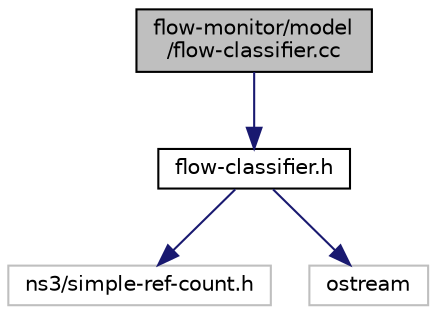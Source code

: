 digraph "flow-monitor/model/flow-classifier.cc"
{
  edge [fontname="Helvetica",fontsize="10",labelfontname="Helvetica",labelfontsize="10"];
  node [fontname="Helvetica",fontsize="10",shape=record];
  Node1 [label="flow-monitor/model\l/flow-classifier.cc",height=0.2,width=0.4,color="black", fillcolor="grey75", style="filled", fontcolor="black"];
  Node1 -> Node2 [color="midnightblue",fontsize="10",style="solid"];
  Node2 [label="flow-classifier.h",height=0.2,width=0.4,color="black", fillcolor="white", style="filled",URL="$df/da8/flow-classifier_8h.html"];
  Node2 -> Node3 [color="midnightblue",fontsize="10",style="solid"];
  Node3 [label="ns3/simple-ref-count.h",height=0.2,width=0.4,color="grey75", fillcolor="white", style="filled"];
  Node2 -> Node4 [color="midnightblue",fontsize="10",style="solid"];
  Node4 [label="ostream",height=0.2,width=0.4,color="grey75", fillcolor="white", style="filled"];
}
